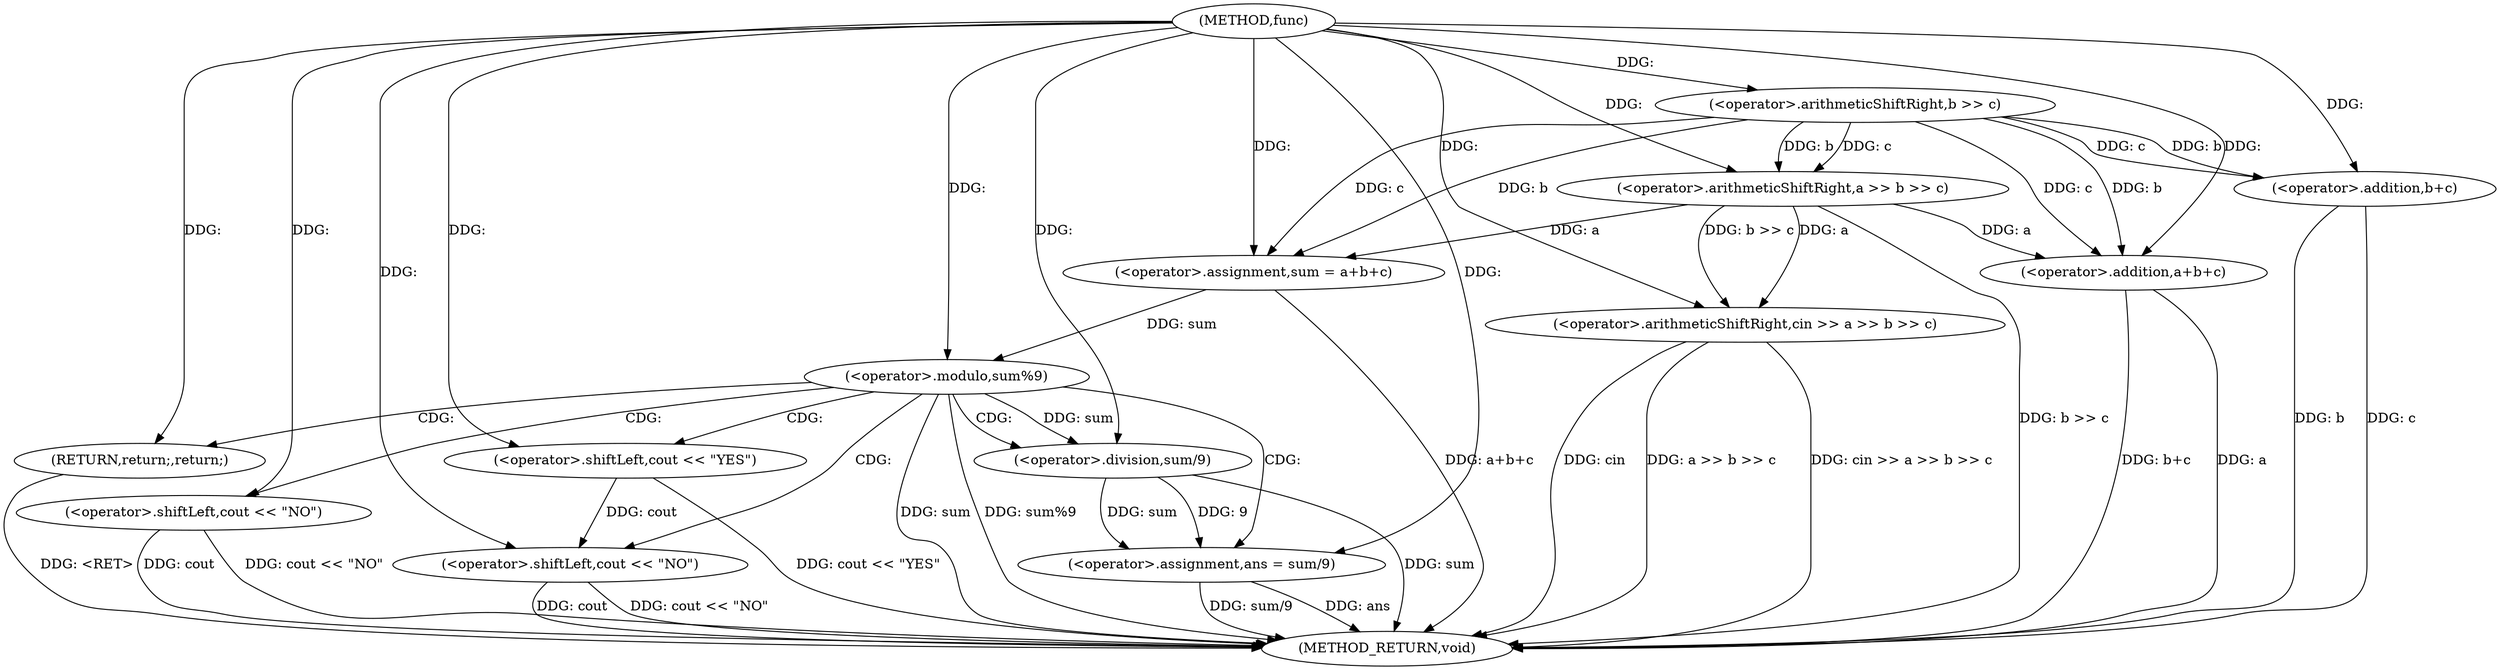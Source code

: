 digraph "func" {  
"1000115" [label = "(METHOD,func)" ]
"1000159" [label = "(METHOD_RETURN,void)" ]
"1000120" [label = "(<operator>.arithmeticShiftRight,cin >> a >> b >> c)" ]
"1000128" [label = "(<operator>.assignment,sum = a+b+c)" ]
"1000149" [label = "(<operator>.assignment,ans = sum/9)" ]
"1000136" [label = "(<operator>.modulo,sum%9)" ]
"1000156" [label = "(<operator>.shiftLeft,cout << \"NO\")" ]
"1000122" [label = "(<operator>.arithmeticShiftRight,a >> b >> c)" ]
"1000130" [label = "(<operator>.addition,a+b+c)" ]
"1000140" [label = "(<operator>.shiftLeft,cout << \"NO\")" ]
"1000143" [label = "(RETURN,return;,return;)" ]
"1000145" [label = "(<operator>.shiftLeft,cout << \"YES\")" ]
"1000151" [label = "(<operator>.division,sum/9)" ]
"1000124" [label = "(<operator>.arithmeticShiftRight,b >> c)" ]
"1000132" [label = "(<operator>.addition,b+c)" ]
  "1000143" -> "1000159"  [ label = "DDG: <RET>"] 
  "1000122" -> "1000159"  [ label = "DDG: b >> c"] 
  "1000120" -> "1000159"  [ label = "DDG: a >> b >> c"] 
  "1000120" -> "1000159"  [ label = "DDG: cin >> a >> b >> c"] 
  "1000130" -> "1000159"  [ label = "DDG: a"] 
  "1000132" -> "1000159"  [ label = "DDG: b"] 
  "1000132" -> "1000159"  [ label = "DDG: c"] 
  "1000130" -> "1000159"  [ label = "DDG: b+c"] 
  "1000128" -> "1000159"  [ label = "DDG: a+b+c"] 
  "1000136" -> "1000159"  [ label = "DDG: sum"] 
  "1000136" -> "1000159"  [ label = "DDG: sum%9"] 
  "1000145" -> "1000159"  [ label = "DDG: cout << \"YES\""] 
  "1000149" -> "1000159"  [ label = "DDG: ans"] 
  "1000151" -> "1000159"  [ label = "DDG: sum"] 
  "1000149" -> "1000159"  [ label = "DDG: sum/9"] 
  "1000156" -> "1000159"  [ label = "DDG: cout"] 
  "1000156" -> "1000159"  [ label = "DDG: cout << \"NO\""] 
  "1000140" -> "1000159"  [ label = "DDG: cout"] 
  "1000140" -> "1000159"  [ label = "DDG: cout << \"NO\""] 
  "1000120" -> "1000159"  [ label = "DDG: cin"] 
  "1000124" -> "1000128"  [ label = "DDG: b"] 
  "1000115" -> "1000128"  [ label = "DDG: "] 
  "1000124" -> "1000128"  [ label = "DDG: c"] 
  "1000122" -> "1000128"  [ label = "DDG: a"] 
  "1000151" -> "1000149"  [ label = "DDG: 9"] 
  "1000151" -> "1000149"  [ label = "DDG: sum"] 
  "1000115" -> "1000120"  [ label = "DDG: "] 
  "1000122" -> "1000120"  [ label = "DDG: a"] 
  "1000122" -> "1000120"  [ label = "DDG: b >> c"] 
  "1000115" -> "1000149"  [ label = "DDG: "] 
  "1000115" -> "1000122"  [ label = "DDG: "] 
  "1000124" -> "1000122"  [ label = "DDG: b"] 
  "1000124" -> "1000122"  [ label = "DDG: c"] 
  "1000122" -> "1000130"  [ label = "DDG: a"] 
  "1000115" -> "1000130"  [ label = "DDG: "] 
  "1000124" -> "1000130"  [ label = "DDG: b"] 
  "1000124" -> "1000130"  [ label = "DDG: c"] 
  "1000128" -> "1000136"  [ label = "DDG: sum"] 
  "1000115" -> "1000136"  [ label = "DDG: "] 
  "1000115" -> "1000143"  [ label = "DDG: "] 
  "1000136" -> "1000151"  [ label = "DDG: sum"] 
  "1000115" -> "1000151"  [ label = "DDG: "] 
  "1000145" -> "1000156"  [ label = "DDG: cout"] 
  "1000115" -> "1000156"  [ label = "DDG: "] 
  "1000115" -> "1000124"  [ label = "DDG: "] 
  "1000124" -> "1000132"  [ label = "DDG: b"] 
  "1000115" -> "1000132"  [ label = "DDG: "] 
  "1000124" -> "1000132"  [ label = "DDG: c"] 
  "1000115" -> "1000140"  [ label = "DDG: "] 
  "1000115" -> "1000145"  [ label = "DDG: "] 
  "1000136" -> "1000156"  [ label = "CDG: "] 
  "1000136" -> "1000151"  [ label = "CDG: "] 
  "1000136" -> "1000145"  [ label = "CDG: "] 
  "1000136" -> "1000143"  [ label = "CDG: "] 
  "1000136" -> "1000149"  [ label = "CDG: "] 
  "1000136" -> "1000140"  [ label = "CDG: "] 
}
